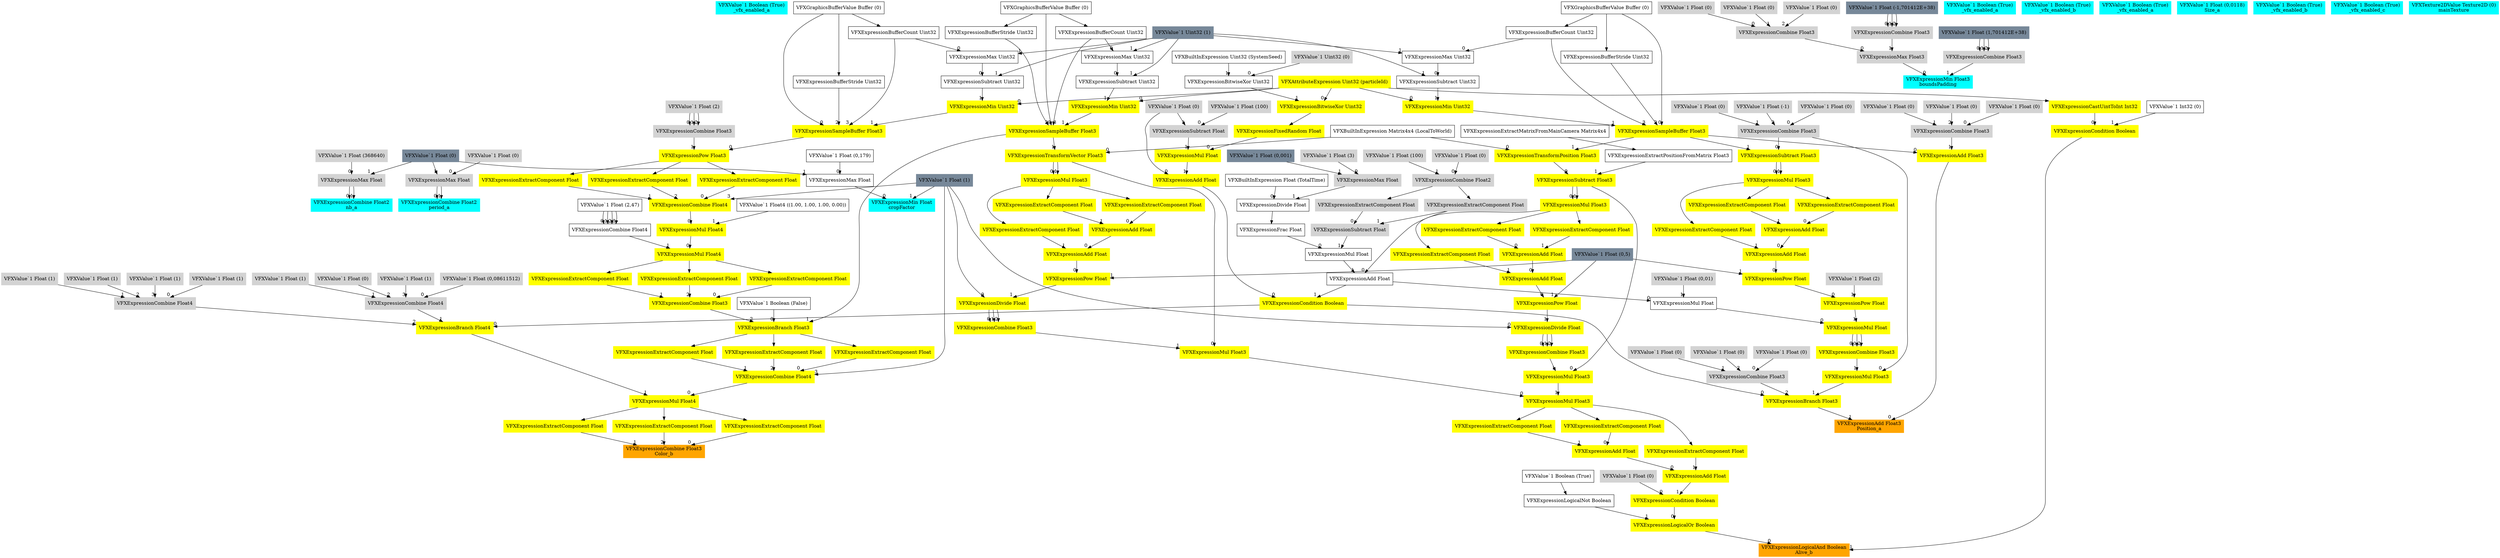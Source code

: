 digraph G {
node0 [shape="box" color="cyan" style="filled" label="VFXValue`1 Boolean (True)
_vfx_enabled_a"]
node1 [shape="box" color="cyan" style="filled" label="VFXExpressionCombine Float2
nb_a"]
node2 [shape="box" color="lightgray" style="filled" label="VFXExpressionMax Float"]
node3 [shape="box" color="lightgray" style="filled" label="VFXValue`1 Float (368640)"]
node4 [shape="box" color="lightslategray" style="filled" label="VFXValue`1 Float (0)"]
node5 [shape="box" color="cyan" style="filled" label="VFXExpressionCombine Float2
period_a"]
node6 [shape="box" color="lightgray" style="filled" label="VFXExpressionMax Float"]
node7 [shape="box" color="lightgray" style="filled" label="VFXValue`1 Float (0)"]
node8 [shape="box" color="cyan" style="filled" label="VFXExpressionMin Float3
boundsPadding"]
node9 [shape="box" color="lightgray" style="filled" label="VFXExpressionMax Float3"]
node10 [shape="box" color="lightgray" style="filled" label="VFXExpressionCombine Float3"]
node11 [shape="box" color="lightgray" style="filled" label="VFXValue`1 Float (0)"]
node12 [shape="box" color="lightgray" style="filled" label="VFXValue`1 Float (0)"]
node13 [shape="box" color="lightgray" style="filled" label="VFXValue`1 Float (0)"]
node14 [shape="box" color="lightgray" style="filled" label="VFXExpressionCombine Float3"]
node15 [shape="box" color="lightslategray" style="filled" label="VFXValue`1 Float (-1,701412E+38)"]
node16 [shape="box" color="lightgray" style="filled" label="VFXExpressionCombine Float3"]
node17 [shape="box" color="lightslategray" style="filled" label="VFXValue`1 Float (1,701412E+38)"]
node18 [shape="box" color="cyan" style="filled" label="VFXValue`1 Boolean (True)
_vfx_enabled_a"]
node19 [shape="box" color="orange" style="filled" label="VFXExpressionAdd Float3
Position_a"]
node20 [shape="box" color="yellow" style="filled" label="VFXExpressionAdd Float3"]
node21 [shape="box" color="yellow" style="filled" label="VFXExpressionSampleBuffer Float3"]
node22 [shape="box" label="VFXGraphicsBufferValue Buffer (0)"]
node23 [shape="box" color="yellow" style="filled" label="VFXExpressionMin Uint32"]
node24 [shape="box" color="yellow" style="filled" label="VFXAttributeExpression Uint32 (particleId)"]
node25 [shape="box" label="VFXExpressionSubtract Uint32"]
node26 [shape="box" label="VFXExpressionMax Uint32"]
node27 [shape="box" label="VFXExpressionBufferCount Uint32"]
node28 [shape="box" color="lightslategray" style="filled" label="VFXValue`1 Uint32 (1)"]
node29 [shape="box" label="VFXExpressionBufferStride Uint32"]
node30 [shape="box" color="lightgray" style="filled" label="VFXExpressionCombine Float3"]
node31 [shape="box" color="lightgray" style="filled" label="VFXValue`1 Float (0)"]
node32 [shape="box" color="lightgray" style="filled" label="VFXValue`1 Float (0)"]
node33 [shape="box" color="lightgray" style="filled" label="VFXValue`1 Float (0)"]
node34 [shape="box" color="yellow" style="filled" label="VFXExpressionBranch Float3"]
node35 [shape="box" color="yellow" style="filled" label="VFXExpressionCondition Boolean"]
node36 [shape="box" color="yellow" style="filled" label="VFXExpressionAdd Float"]
node37 [shape="box" color="lightgray" style="filled" label="VFXValue`1 Float (0)"]
node38 [shape="box" color="yellow" style="filled" label="VFXExpressionMul Float"]
node39 [shape="box" color="yellow" style="filled" label="VFXExpressionFixedRandom Float"]
node40 [shape="box" color="yellow" style="filled" label="VFXExpressionBitwiseXor Uint32"]
node41 [shape="box" label="VFXExpressionBitwiseXor Uint32"]
node42 [shape="box" color="lightgray" style="filled" label="VFXValue`1 Uint32 (0)"]
node43 [shape="box" label="VFXBuiltInExpression Uint32 (SystemSeed)"]
node44 [shape="box" color="lightgray" style="filled" label="VFXExpressionSubtract Float"]
node45 [shape="box" color="lightgray" style="filled" label="VFXValue`1 Float (100)"]
node46 [shape="box" label="VFXExpressionAdd Float"]
node47 [shape="box" color="lightgray" style="filled" label="VFXExpressionExtractComponent Float"]
node48 [shape="box" color="lightgray" style="filled" label="VFXExpressionCombine Float2"]
node49 [shape="box" color="lightgray" style="filled" label="VFXValue`1 Float (0)"]
node50 [shape="box" color="lightgray" style="filled" label="VFXValue`1 Float (100)"]
node51 [shape="box" label="VFXExpressionMul Float"]
node52 [shape="box" label="VFXExpressionFrac Float"]
node53 [shape="box" label="VFXExpressionDivide Float"]
node54 [shape="box" label="VFXBuiltInExpression Float (TotalTime)"]
node55 [shape="box" color="lightgray" style="filled" label="VFXExpressionMax Float"]
node56 [shape="box" color="lightgray" style="filled" label="VFXValue`1 Float (3)"]
node57 [shape="box" color="lightslategray" style="filled" label="VFXValue`1 Float (0,001)"]
node58 [shape="box" color="lightgray" style="filled" label="VFXExpressionSubtract Float"]
node59 [shape="box" color="lightgray" style="filled" label="VFXExpressionExtractComponent Float"]
node60 [shape="box" color="yellow" style="filled" label="VFXExpressionMul Float3"]
node61 [shape="box" color="lightgray" style="filled" label="VFXExpressionCombine Float3"]
node62 [shape="box" color="lightgray" style="filled" label="VFXValue`1 Float (0)"]
node63 [shape="box" color="lightgray" style="filled" label="VFXValue`1 Float (0)"]
node64 [shape="box" color="lightgray" style="filled" label="VFXValue`1 Float (-1)"]
node65 [shape="box" color="yellow" style="filled" label="VFXExpressionCombine Float3"]
node66 [shape="box" color="yellow" style="filled" label="VFXExpressionMul Float"]
node67 [shape="box" label="VFXExpressionMul Float"]
node68 [shape="box" color="lightgray" style="filled" label="VFXValue`1 Float (0,01)"]
node69 [shape="box" color="yellow" style="filled" label="VFXExpressionPow Float"]
node70 [shape="box" color="yellow" style="filled" label="VFXExpressionPow Float"]
node71 [shape="box" color="yellow" style="filled" label="VFXExpressionAdd Float"]
node72 [shape="box" color="yellow" style="filled" label="VFXExpressionAdd Float"]
node73 [shape="box" color="yellow" style="filled" label="VFXExpressionExtractComponent Float"]
node74 [shape="box" color="yellow" style="filled" label="VFXExpressionMul Float3"]
node75 [shape="box" color="yellow" style="filled" label="VFXExpressionSubtract Float3"]
node76 [shape="box" color="yellow" style="filled" label="VFXExpressionExtractComponent Float"]
node77 [shape="box" color="yellow" style="filled" label="VFXExpressionExtractComponent Float"]
node78 [shape="box" color="lightslategray" style="filled" label="VFXValue`1 Float (0,5)"]
node79 [shape="box" color="lightgray" style="filled" label="VFXValue`1 Float (2)"]
node80 [shape="box" color="lightgray" style="filled" label="VFXExpressionCombine Float3"]
node81 [shape="box" color="lightgray" style="filled" label="VFXValue`1 Float (0)"]
node82 [shape="box" color="lightgray" style="filled" label="VFXValue`1 Float (0)"]
node83 [shape="box" color="lightgray" style="filled" label="VFXValue`1 Float (0)"]
node84 [shape="box" color="cyan" style="filled" label="VFXValue`1 Boolean (True)
_vfx_enabled_b"]
node85 [shape="box" color="orange" style="filled" label="VFXExpressionCombine Float3
Color_b"]
node86 [shape="box" color="yellow" style="filled" label="VFXExpressionExtractComponent Float"]
node87 [shape="box" color="yellow" style="filled" label="VFXExpressionMul Float4"]
node88 [shape="box" color="yellow" style="filled" label="VFXExpressionCombine Float4"]
node89 [shape="box" color="yellow" style="filled" label="VFXExpressionExtractComponent Float"]
node90 [shape="box" color="yellow" style="filled" label="VFXExpressionBranch Float3"]
node91 [shape="box" label="VFXValue`1 Boolean (False)"]
node92 [shape="box" color="yellow" style="filled" label="VFXExpressionSampleBuffer Float3"]
node93 [shape="box" label="VFXGraphicsBufferValue Buffer (0)"]
node94 [shape="box" color="yellow" style="filled" label="VFXExpressionMin Uint32"]
node95 [shape="box" label="VFXExpressionSubtract Uint32"]
node96 [shape="box" label="VFXExpressionMax Uint32"]
node97 [shape="box" label="VFXExpressionBufferCount Uint32"]
node98 [shape="box" label="VFXExpressionBufferStride Uint32"]
node99 [shape="box" color="yellow" style="filled" label="VFXExpressionCombine Float3"]
node100 [shape="box" color="yellow" style="filled" label="VFXExpressionExtractComponent Float"]
node101 [shape="box" color="yellow" style="filled" label="VFXExpressionMul Float4"]
node102 [shape="box" color="yellow" style="filled" label="VFXExpressionMul Float4"]
node103 [shape="box" color="yellow" style="filled" label="VFXExpressionCombine Float4"]
node104 [shape="box" color="yellow" style="filled" label="VFXExpressionExtractComponent Float"]
node105 [shape="box" color="yellow" style="filled" label="VFXExpressionPow Float3"]
node106 [shape="box" color="yellow" style="filled" label="VFXExpressionSampleBuffer Float3"]
node107 [shape="box" label="VFXGraphicsBufferValue Buffer (0)"]
node108 [shape="box" color="yellow" style="filled" label="VFXExpressionMin Uint32"]
node109 [shape="box" label="VFXExpressionSubtract Uint32"]
node110 [shape="box" label="VFXExpressionMax Uint32"]
node111 [shape="box" label="VFXExpressionBufferCount Uint32"]
node112 [shape="box" label="VFXExpressionBufferStride Uint32"]
node113 [shape="box" color="lightgray" style="filled" label="VFXExpressionCombine Float3"]
node114 [shape="box" color="lightgray" style="filled" label="VFXValue`1 Float (2)"]
node115 [shape="box" color="yellow" style="filled" label="VFXExpressionExtractComponent Float"]
node116 [shape="box" color="yellow" style="filled" label="VFXExpressionExtractComponent Float"]
node117 [shape="box" color="lightslategray" style="filled" label="VFXValue`1 Float (1)"]
node118 [shape="box" label="VFXValue`1 Float4 ((1.00, 1.00, 1.00, 0.00))"]
node119 [shape="box" label="VFXExpressionCombine Float4"]
node120 [shape="box" label="VFXValue`1 Float (2,47)"]
node121 [shape="box" color="yellow" style="filled" label="VFXExpressionExtractComponent Float"]
node122 [shape="box" color="yellow" style="filled" label="VFXExpressionExtractComponent Float"]
node123 [shape="box" color="yellow" style="filled" label="VFXExpressionExtractComponent Float"]
node124 [shape="box" color="yellow" style="filled" label="VFXExpressionExtractComponent Float"]
node125 [shape="box" color="yellow" style="filled" label="VFXExpressionBranch Float4"]
node126 [shape="box" color="lightgray" style="filled" label="VFXExpressionCombine Float4"]
node127 [shape="box" color="lightgray" style="filled" label="VFXValue`1 Float (0,08611512)"]
node128 [shape="box" color="lightgray" style="filled" label="VFXValue`1 Float (1)"]
node129 [shape="box" color="lightgray" style="filled" label="VFXValue`1 Float (0)"]
node130 [shape="box" color="lightgray" style="filled" label="VFXValue`1 Float (1)"]
node131 [shape="box" color="lightgray" style="filled" label="VFXExpressionCombine Float4"]
node132 [shape="box" color="lightgray" style="filled" label="VFXValue`1 Float (1)"]
node133 [shape="box" color="lightgray" style="filled" label="VFXValue`1 Float (1)"]
node134 [shape="box" color="lightgray" style="filled" label="VFXValue`1 Float (1)"]
node135 [shape="box" color="lightgray" style="filled" label="VFXValue`1 Float (1)"]
node136 [shape="box" color="yellow" style="filled" label="VFXExpressionExtractComponent Float"]
node137 [shape="box" color="yellow" style="filled" label="VFXExpressionExtractComponent Float"]
node138 [shape="box" color="cyan" style="filled" label="VFXValue`1 Boolean (True)
_vfx_enabled_a"]
node139 [shape="box" color="cyan" style="filled" label="VFXValue`1 Float (0,0118)
Size_a"]
node140 [shape="box" color="cyan" style="filled" label="VFXValue`1 Boolean (True)
_vfx_enabled_b"]
node141 [shape="box" color="orange" style="filled" label="VFXExpressionLogicalAnd Boolean
Alive_b"]
node142 [shape="box" color="yellow" style="filled" label="VFXExpressionLogicalOr Boolean"]
node143 [shape="box" color="yellow" style="filled" label="VFXExpressionCondition Boolean"]
node144 [shape="box" color="lightgray" style="filled" label="VFXValue`1 Float (0)"]
node145 [shape="box" color="yellow" style="filled" label="VFXExpressionAdd Float"]
node146 [shape="box" color="yellow" style="filled" label="VFXExpressionAdd Float"]
node147 [shape="box" color="yellow" style="filled" label="VFXExpressionExtractComponent Float"]
node148 [shape="box" color="yellow" style="filled" label="VFXExpressionMul Float3"]
node149 [shape="box" color="yellow" style="filled" label="VFXExpressionMul Float3"]
node150 [shape="box" color="yellow" style="filled" label="VFXExpressionTransformVector Float3"]
node151 [shape="box" label="VFXBuiltInExpression Matrix4x4 (LocalToWorld)"]
node152 [shape="box" color="yellow" style="filled" label="VFXExpressionCombine Float3"]
node153 [shape="box" color="yellow" style="filled" label="VFXExpressionDivide Float"]
node154 [shape="box" color="yellow" style="filled" label="VFXExpressionPow Float"]
node155 [shape="box" color="yellow" style="filled" label="VFXExpressionAdd Float"]
node156 [shape="box" color="yellow" style="filled" label="VFXExpressionAdd Float"]
node157 [shape="box" color="yellow" style="filled" label="VFXExpressionExtractComponent Float"]
node158 [shape="box" color="yellow" style="filled" label="VFXExpressionMul Float3"]
node159 [shape="box" color="yellow" style="filled" label="VFXExpressionExtractComponent Float"]
node160 [shape="box" color="yellow" style="filled" label="VFXExpressionExtractComponent Float"]
node161 [shape="box" color="yellow" style="filled" label="VFXExpressionMul Float3"]
node162 [shape="box" color="yellow" style="filled" label="VFXExpressionSubtract Float3"]
node163 [shape="box" color="yellow" style="filled" label="VFXExpressionTransformPosition Float3"]
node164 [shape="box" label="VFXExpressionExtractPositionFromMatrix Float3"]
node165 [shape="box" label="VFXExpressionExtractMatrixFromMainCamera Matrix4x4"]
node166 [shape="box" color="yellow" style="filled" label="VFXExpressionCombine Float3"]
node167 [shape="box" color="yellow" style="filled" label="VFXExpressionDivide Float"]
node168 [shape="box" color="yellow" style="filled" label="VFXExpressionPow Float"]
node169 [shape="box" color="yellow" style="filled" label="VFXExpressionAdd Float"]
node170 [shape="box" color="yellow" style="filled" label="VFXExpressionAdd Float"]
node171 [shape="box" color="yellow" style="filled" label="VFXExpressionExtractComponent Float"]
node172 [shape="box" color="yellow" style="filled" label="VFXExpressionMul Float3"]
node173 [shape="box" color="yellow" style="filled" label="VFXExpressionExtractComponent Float"]
node174 [shape="box" color="yellow" style="filled" label="VFXExpressionExtractComponent Float"]
node175 [shape="box" color="yellow" style="filled" label="VFXExpressionExtractComponent Float"]
node176 [shape="box" color="yellow" style="filled" label="VFXExpressionExtractComponent Float"]
node177 [shape="box" label="VFXExpressionLogicalNot Boolean"]
node178 [shape="box" label="VFXValue`1 Boolean (True)"]
node179 [shape="box" color="yellow" style="filled" label="VFXExpressionCondition Boolean"]
node180 [shape="box" color="yellow" style="filled" label="VFXExpressionCastUintToInt Int32"]
node181 [shape="box" label="VFXValue`1 Int32 (0)"]
node182 [shape="box" color="cyan" style="filled" label="VFXValue`1 Boolean (True)
_vfx_enabled_c"]
node183 [shape="box" color="cyan" style="filled" label="VFXTexture2DValue Texture2D (0)
mainTexture"]
node184 [shape="box" color="cyan" style="filled" label="VFXExpressionMin Float
cropFactor"]
node185 [shape="box" label="VFXExpressionMax Float"]
node186 [shape="box" label="VFXValue`1 Float (0,179)"]
node2 -> node1 [headlabel="0"]
node2 -> node1 [headlabel="1"]
node3 -> node2 [headlabel="0"]
node4 -> node2 [headlabel="1"]
node6 -> node5 [headlabel="0"]
node6 -> node5 [headlabel="1"]
node7 -> node6 [headlabel="0"]
node4 -> node6 [headlabel="1"]
node9 -> node8 [headlabel="0"]
node16 -> node8 [headlabel="1"]
node10 -> node9 [headlabel="0"]
node14 -> node9 [headlabel="1"]
node11 -> node10 [headlabel="0"]
node12 -> node10 [headlabel="1"]
node13 -> node10 [headlabel="2"]
node15 -> node14 [headlabel="0"]
node15 -> node14 [headlabel="1"]
node15 -> node14 [headlabel="2"]
node17 -> node16 [headlabel="0"]
node17 -> node16 [headlabel="1"]
node17 -> node16 [headlabel="2"]
node20 -> node19 [headlabel="0"]
node34 -> node19 [headlabel="1"]
node21 -> node20 [headlabel="0"]
node30 -> node20 [headlabel="1"]
node22 -> node21 [headlabel="0"]
node23 -> node21 [headlabel="1"]
node29 -> node21 [headlabel="2"]
node27 -> node21 [headlabel="3"]
node24 -> node23 [headlabel="0"]
node25 -> node23 [headlabel="1"]
node26 -> node25 [headlabel="0"]
node28 -> node25 [headlabel="1"]
node27 -> node26 [headlabel="0"]
node28 -> node26 [headlabel="1"]
node22 -> node27 
node22 -> node29 
node31 -> node30 [headlabel="0"]
node32 -> node30 [headlabel="1"]
node33 -> node30 [headlabel="2"]
node35 -> node34 [headlabel="0"]
node60 -> node34 [headlabel="1"]
node80 -> node34 [headlabel="2"]
node36 -> node35 [headlabel="0"]
node46 -> node35 [headlabel="1"]
node37 -> node36 [headlabel="0"]
node38 -> node36 [headlabel="1"]
node39 -> node38 [headlabel="0"]
node44 -> node38 [headlabel="1"]
node40 -> node39 
node24 -> node40 [headlabel="0"]
node41 -> node40 [headlabel="1"]
node42 -> node41 [headlabel="0"]
node43 -> node41 [headlabel="1"]
node45 -> node44 [headlabel="0"]
node37 -> node44 [headlabel="1"]
node47 -> node46 [headlabel="0"]
node51 -> node46 [headlabel="1"]
node48 -> node47 
node49 -> node48 [headlabel="0"]
node50 -> node48 [headlabel="1"]
node52 -> node51 [headlabel="0"]
node58 -> node51 [headlabel="1"]
node53 -> node52 
node54 -> node53 [headlabel="0"]
node55 -> node53 [headlabel="1"]
node56 -> node55 [headlabel="0"]
node57 -> node55 [headlabel="1"]
node59 -> node58 [headlabel="0"]
node47 -> node58 [headlabel="1"]
node48 -> node59 
node61 -> node60 [headlabel="0"]
node65 -> node60 [headlabel="1"]
node62 -> node61 [headlabel="0"]
node63 -> node61 [headlabel="1"]
node64 -> node61 [headlabel="2"]
node66 -> node65 [headlabel="0"]
node66 -> node65 [headlabel="1"]
node66 -> node65 [headlabel="2"]
node67 -> node66 [headlabel="0"]
node69 -> node66 [headlabel="1"]
node46 -> node67 [headlabel="0"]
node68 -> node67 [headlabel="1"]
node70 -> node69 [headlabel="0"]
node79 -> node69 [headlabel="1"]
node71 -> node70 [headlabel="0"]
node78 -> node70 [headlabel="1"]
node72 -> node71 [headlabel="0"]
node77 -> node71 [headlabel="1"]
node73 -> node72 [headlabel="0"]
node76 -> node72 [headlabel="1"]
node74 -> node73 
node75 -> node74 [headlabel="0"]
node75 -> node74 [headlabel="1"]
node61 -> node75 [headlabel="0"]
node21 -> node75 [headlabel="1"]
node74 -> node76 
node74 -> node77 
node81 -> node80 [headlabel="0"]
node82 -> node80 [headlabel="1"]
node83 -> node80 [headlabel="2"]
node86 -> node85 [headlabel="0"]
node136 -> node85 [headlabel="1"]
node137 -> node85 [headlabel="2"]
node87 -> node86 
node88 -> node87 [headlabel="0"]
node125 -> node87 [headlabel="1"]
node89 -> node88 [headlabel="0"]
node123 -> node88 [headlabel="1"]
node124 -> node88 [headlabel="2"]
node117 -> node88 [headlabel="3"]
node90 -> node89 
node91 -> node90 [headlabel="0"]
node92 -> node90 [headlabel="1"]
node99 -> node90 [headlabel="2"]
node93 -> node92 [headlabel="0"]
node94 -> node92 [headlabel="1"]
node98 -> node92 [headlabel="2"]
node97 -> node92 [headlabel="3"]
node24 -> node94 [headlabel="0"]
node95 -> node94 [headlabel="1"]
node96 -> node95 [headlabel="0"]
node28 -> node95 [headlabel="1"]
node97 -> node96 [headlabel="0"]
node28 -> node96 [headlabel="1"]
node93 -> node97 
node93 -> node98 
node100 -> node99 [headlabel="0"]
node121 -> node99 [headlabel="1"]
node122 -> node99 [headlabel="2"]
node101 -> node100 
node102 -> node101 [headlabel="0"]
node119 -> node101 [headlabel="1"]
node103 -> node102 [headlabel="0"]
node118 -> node102 [headlabel="1"]
node104 -> node103 [headlabel="0"]
node115 -> node103 [headlabel="1"]
node116 -> node103 [headlabel="2"]
node117 -> node103 [headlabel="3"]
node105 -> node104 
node106 -> node105 [headlabel="0"]
node113 -> node105 [headlabel="1"]
node107 -> node106 [headlabel="0"]
node108 -> node106 [headlabel="1"]
node112 -> node106 [headlabel="2"]
node111 -> node106 [headlabel="3"]
node24 -> node108 [headlabel="0"]
node109 -> node108 [headlabel="1"]
node110 -> node109 [headlabel="0"]
node28 -> node109 [headlabel="1"]
node111 -> node110 [headlabel="0"]
node28 -> node110 [headlabel="1"]
node107 -> node111 
node107 -> node112 
node114 -> node113 [headlabel="0"]
node114 -> node113 [headlabel="1"]
node114 -> node113 [headlabel="2"]
node105 -> node115 
node105 -> node116 
node120 -> node119 [headlabel="0"]
node120 -> node119 [headlabel="1"]
node120 -> node119 [headlabel="2"]
node120 -> node119 [headlabel="3"]
node101 -> node121 
node101 -> node122 
node90 -> node123 
node90 -> node124 
node35 -> node125 [headlabel="0"]
node126 -> node125 [headlabel="1"]
node131 -> node125 [headlabel="2"]
node127 -> node126 [headlabel="0"]
node128 -> node126 [headlabel="1"]
node129 -> node126 [headlabel="2"]
node130 -> node126 [headlabel="3"]
node132 -> node131 [headlabel="0"]
node133 -> node131 [headlabel="1"]
node134 -> node131 [headlabel="2"]
node135 -> node131 [headlabel="3"]
node87 -> node136 
node87 -> node137 
node142 -> node141 [headlabel="0"]
node179 -> node141 [headlabel="1"]
node143 -> node142 [headlabel="0"]
node177 -> node142 [headlabel="1"]
node144 -> node143 [headlabel="0"]
node145 -> node143 [headlabel="1"]
node146 -> node145 [headlabel="0"]
node176 -> node145 [headlabel="1"]
node147 -> node146 [headlabel="0"]
node175 -> node146 [headlabel="1"]
node148 -> node147 
node149 -> node148 [headlabel="0"]
node161 -> node148 [headlabel="1"]
node150 -> node149 [headlabel="0"]
node152 -> node149 [headlabel="1"]
node151 -> node150 [headlabel="0"]
node92 -> node150 [headlabel="1"]
node153 -> node152 [headlabel="0"]
node153 -> node152 [headlabel="1"]
node153 -> node152 [headlabel="2"]
node117 -> node153 [headlabel="0"]
node154 -> node153 [headlabel="1"]
node155 -> node154 [headlabel="0"]
node78 -> node154 [headlabel="1"]
node156 -> node155 [headlabel="0"]
node160 -> node155 [headlabel="1"]
node157 -> node156 [headlabel="0"]
node159 -> node156 [headlabel="1"]
node158 -> node157 
node150 -> node158 [headlabel="0"]
node150 -> node158 [headlabel="1"]
node158 -> node159 
node158 -> node160 
node162 -> node161 [headlabel="0"]
node166 -> node161 [headlabel="1"]
node163 -> node162 [headlabel="0"]
node164 -> node162 [headlabel="1"]
node151 -> node163 [headlabel="0"]
node21 -> node163 [headlabel="1"]
node165 -> node164 
node167 -> node166 [headlabel="0"]
node167 -> node166 [headlabel="1"]
node167 -> node166 [headlabel="2"]
node117 -> node167 [headlabel="0"]
node168 -> node167 [headlabel="1"]
node169 -> node168 [headlabel="0"]
node78 -> node168 [headlabel="1"]
node170 -> node169 [headlabel="0"]
node174 -> node169 [headlabel="1"]
node171 -> node170 [headlabel="0"]
node173 -> node170 [headlabel="1"]
node172 -> node171 
node162 -> node172 [headlabel="0"]
node162 -> node172 [headlabel="1"]
node172 -> node173 
node172 -> node174 
node148 -> node175 
node148 -> node176 
node178 -> node177 
node180 -> node179 [headlabel="0"]
node181 -> node179 [headlabel="1"]
node24 -> node180 
node185 -> node184 [headlabel="0"]
node117 -> node184 [headlabel="1"]
node186 -> node185 [headlabel="0"]
node4 -> node185 [headlabel="1"]
}
